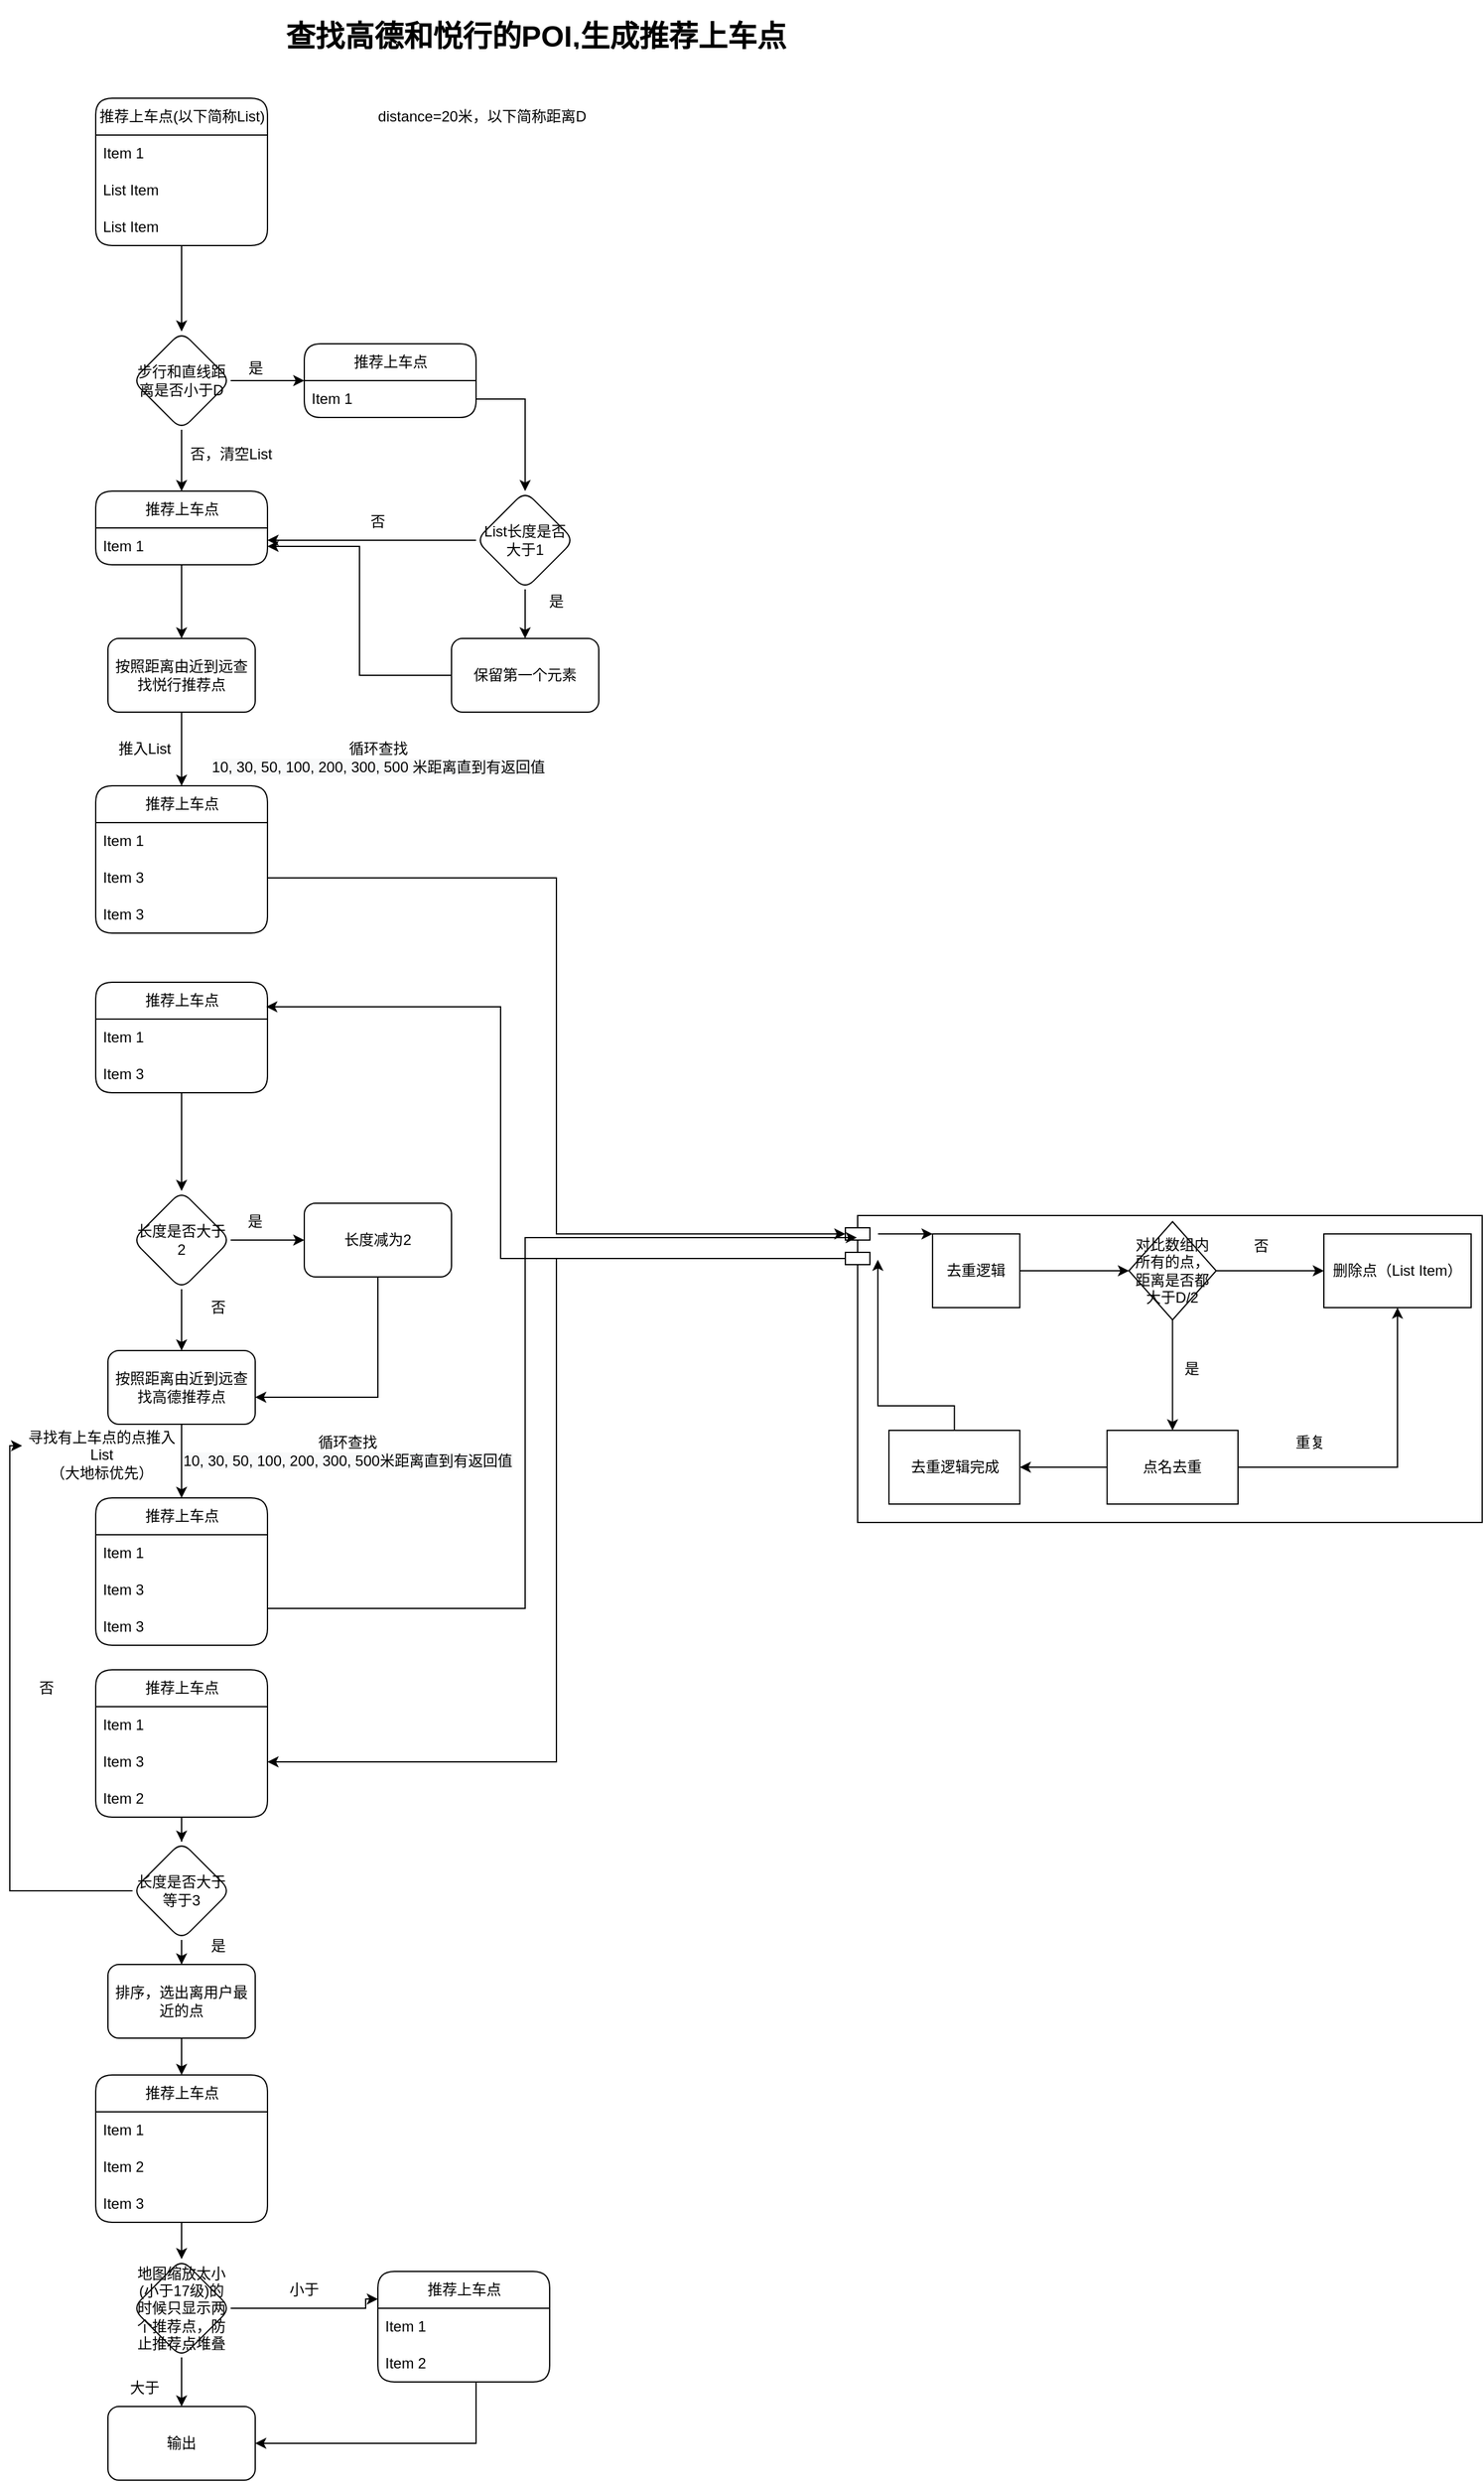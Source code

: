 <mxfile version="17.4.0" type="github">
  <diagram id="mwaR5GpsswHJiH0Ugivy" name="Page-1">
    <mxGraphModel dx="1775" dy="1696" grid="1" gridSize="10" guides="1" tooltips="1" connect="1" arrows="1" fold="1" page="1" pageScale="1" pageWidth="827" pageHeight="1169" background="#FFFFFF" math="0" shadow="0">
      <root>
        <mxCell id="0" />
        <mxCell id="1" parent="0" />
        <mxCell id="mT-AoLK3dv-QOc7g7Hux-5" value="" style="edgeStyle=orthogonalEdgeStyle;rounded=0;orthogonalLoop=1;jettySize=auto;html=1;fontFamily=Helvetica;fontSize=12;fontColor=default;" edge="1" parent="1">
          <mxGeometry relative="1" as="geometry">
            <mxPoint x="140" y="160" as="sourcePoint" />
            <mxPoint x="140" y="230" as="targetPoint" />
          </mxGeometry>
        </mxCell>
        <mxCell id="mT-AoLK3dv-QOc7g7Hux-10" value="" style="edgeStyle=orthogonalEdgeStyle;rounded=0;orthogonalLoop=1;jettySize=auto;html=1;fontFamily=Helvetica;fontSize=12;fontColor=default;" edge="1" parent="1" source="mT-AoLK3dv-QOc7g7Hux-4">
          <mxGeometry relative="1" as="geometry">
            <mxPoint x="240" y="270" as="targetPoint" />
          </mxGeometry>
        </mxCell>
        <mxCell id="mT-AoLK3dv-QOc7g7Hux-26" style="edgeStyle=orthogonalEdgeStyle;rounded=0;orthogonalLoop=1;jettySize=auto;html=1;exitX=0.5;exitY=1;exitDx=0;exitDy=0;entryX=0.5;entryY=0;entryDx=0;entryDy=0;fontFamily=Helvetica;fontSize=12;fontColor=default;startSize=30;" edge="1" parent="1" source="mT-AoLK3dv-QOc7g7Hux-4" target="mT-AoLK3dv-QOc7g7Hux-25">
          <mxGeometry relative="1" as="geometry" />
        </mxCell>
        <mxCell id="mT-AoLK3dv-QOc7g7Hux-4" value="步行和直线距离是否小于D" style="rhombus;whiteSpace=wrap;html=1;rounded=1;" vertex="1" parent="1">
          <mxGeometry x="100" y="230" width="80" height="80" as="geometry" />
        </mxCell>
        <mxCell id="mT-AoLK3dv-QOc7g7Hux-6" value="&lt;h1&gt;查找高德和悦行的POI,生成推荐上车点&lt;/h1&gt;&lt;p&gt;&lt;br&gt;&lt;/p&gt;" style="text;html=1;strokeColor=none;fillColor=none;spacing=5;spacingTop=-20;whiteSpace=wrap;overflow=hidden;rounded=0;fontFamily=Helvetica;fontSize=12;fontColor=default;" vertex="1" parent="1">
          <mxGeometry x="220" y="-30" width="461" height="30" as="geometry" />
        </mxCell>
        <mxCell id="mT-AoLK3dv-QOc7g7Hux-8" value="distance=20米，以下简称距离D" style="text;html=1;strokeColor=none;fillColor=none;align=center;verticalAlign=middle;whiteSpace=wrap;rounded=0;fontFamily=Helvetica;fontSize=12;fontColor=default;" vertex="1" parent="1">
          <mxGeometry x="280" y="40" width="210" height="30" as="geometry" />
        </mxCell>
        <mxCell id="mT-AoLK3dv-QOc7g7Hux-11" value="是" style="text;html=1;align=center;verticalAlign=middle;resizable=0;points=[];autosize=1;strokeColor=none;fillColor=none;fontSize=12;fontFamily=Helvetica;fontColor=default;" vertex="1" parent="1">
          <mxGeometry x="185" y="250" width="30" height="20" as="geometry" />
        </mxCell>
        <mxCell id="mT-AoLK3dv-QOc7g7Hux-12" value="&lt;span&gt;推荐上车点(以下简称List)&lt;/span&gt;" style="swimlane;fontStyle=0;childLayout=stackLayout;horizontal=1;startSize=30;horizontalStack=0;resizeParent=1;resizeParentMax=0;resizeLast=0;collapsible=1;marginBottom=0;rounded=1;fontFamily=Helvetica;fontSize=12;fontColor=default;strokeColor=default;fillColor=default;html=1;" vertex="1" parent="1">
          <mxGeometry x="70" y="40" width="140" height="120" as="geometry" />
        </mxCell>
        <mxCell id="mT-AoLK3dv-QOc7g7Hux-140" value="Item 1" style="text;strokeColor=none;fillColor=none;align=left;verticalAlign=middle;spacingLeft=4;spacingRight=4;overflow=hidden;points=[[0,0.5],[1,0.5]];portConstraint=eastwest;rotatable=0;rounded=1;fontFamily=Helvetica;fontSize=12;fontColor=default;startSize=30;html=1;" vertex="1" parent="mT-AoLK3dv-QOc7g7Hux-12">
          <mxGeometry y="30" width="140" height="30" as="geometry" />
        </mxCell>
        <mxCell id="mT-AoLK3dv-QOc7g7Hux-141" value="List Item" style="text;strokeColor=none;fillColor=none;align=left;verticalAlign=middle;spacingLeft=4;spacingRight=4;overflow=hidden;points=[[0,0.5],[1,0.5]];portConstraint=eastwest;rotatable=0;rounded=1;fontFamily=Helvetica;fontSize=12;fontColor=default;startSize=30;html=1;" vertex="1" parent="mT-AoLK3dv-QOc7g7Hux-12">
          <mxGeometry y="60" width="140" height="30" as="geometry" />
        </mxCell>
        <mxCell id="mT-AoLK3dv-QOc7g7Hux-139" value="List Item" style="text;strokeColor=none;fillColor=none;align=left;verticalAlign=middle;spacingLeft=4;spacingRight=4;overflow=hidden;points=[[0,0.5],[1,0.5]];portConstraint=eastwest;rotatable=0;rounded=1;fontFamily=Helvetica;fontSize=12;fontColor=default;startSize=30;html=1;" vertex="1" parent="mT-AoLK3dv-QOc7g7Hux-12">
          <mxGeometry y="90" width="140" height="30" as="geometry" />
        </mxCell>
        <mxCell id="mT-AoLK3dv-QOc7g7Hux-21" value="推荐上车点" style="swimlane;fontStyle=0;childLayout=stackLayout;horizontal=1;startSize=30;horizontalStack=0;resizeParent=1;resizeParentMax=0;resizeLast=0;collapsible=1;marginBottom=0;rounded=1;fontFamily=Helvetica;fontSize=12;fontColor=default;strokeColor=default;fillColor=default;html=1;" vertex="1" parent="1">
          <mxGeometry x="240" y="240" width="140" height="60" as="geometry" />
        </mxCell>
        <mxCell id="mT-AoLK3dv-QOc7g7Hux-22" value="Item 1" style="text;strokeColor=none;fillColor=none;align=left;verticalAlign=middle;spacingLeft=4;spacingRight=4;overflow=hidden;points=[[0,0.5],[1,0.5]];portConstraint=eastwest;rotatable=0;rounded=1;fontFamily=Helvetica;fontSize=12;fontColor=default;startSize=30;html=1;" vertex="1" parent="mT-AoLK3dv-QOc7g7Hux-21">
          <mxGeometry y="30" width="140" height="30" as="geometry" />
        </mxCell>
        <mxCell id="mT-AoLK3dv-QOc7g7Hux-30" value="" style="edgeStyle=orthogonalEdgeStyle;rounded=0;orthogonalLoop=1;jettySize=auto;html=1;fontFamily=Helvetica;fontSize=12;fontColor=default;startSize=30;" edge="1" parent="1" source="mT-AoLK3dv-QOc7g7Hux-25" target="mT-AoLK3dv-QOc7g7Hux-29">
          <mxGeometry relative="1" as="geometry" />
        </mxCell>
        <mxCell id="mT-AoLK3dv-QOc7g7Hux-25" value="&lt;span&gt;推荐上车点&lt;/span&gt;" style="swimlane;fontStyle=0;childLayout=stackLayout;horizontal=1;startSize=30;horizontalStack=0;resizeParent=1;resizeParentMax=0;resizeLast=0;collapsible=1;marginBottom=0;rounded=1;fontFamily=Helvetica;fontSize=12;fontColor=default;strokeColor=default;fillColor=default;html=1;" vertex="1" parent="1">
          <mxGeometry x="70" y="360" width="140" height="60" as="geometry" />
        </mxCell>
        <mxCell id="mT-AoLK3dv-QOc7g7Hux-131" value="Item 1" style="text;strokeColor=none;fillColor=none;align=left;verticalAlign=middle;spacingLeft=4;spacingRight=4;overflow=hidden;points=[[0,0.5],[1,0.5]];portConstraint=eastwest;rotatable=0;rounded=1;fontFamily=Helvetica;fontSize=12;fontColor=default;startSize=30;html=1;" vertex="1" parent="mT-AoLK3dv-QOc7g7Hux-25">
          <mxGeometry y="30" width="140" height="30" as="geometry" />
        </mxCell>
        <mxCell id="mT-AoLK3dv-QOc7g7Hux-27" value="否，清空List" style="text;html=1;align=center;verticalAlign=middle;resizable=0;points=[];autosize=1;strokeColor=none;fillColor=none;fontSize=12;fontFamily=Helvetica;fontColor=default;" vertex="1" parent="1">
          <mxGeometry x="140" y="320" width="80" height="20" as="geometry" />
        </mxCell>
        <mxCell id="mT-AoLK3dv-QOc7g7Hux-37" value="" style="edgeStyle=orthogonalEdgeStyle;rounded=0;orthogonalLoop=1;jettySize=auto;html=1;fontFamily=Helvetica;fontSize=12;fontColor=default;startSize=30;entryX=0.5;entryY=0;entryDx=0;entryDy=0;" edge="1" parent="1" source="mT-AoLK3dv-QOc7g7Hux-29">
          <mxGeometry relative="1" as="geometry">
            <mxPoint x="140" y="600" as="targetPoint" />
          </mxGeometry>
        </mxCell>
        <mxCell id="mT-AoLK3dv-QOc7g7Hux-29" value="按照距离由近到远查找悦行推荐点" style="whiteSpace=wrap;html=1;fontStyle=0;startSize=30;rounded=1;" vertex="1" parent="1">
          <mxGeometry x="80" y="480" width="120" height="60" as="geometry" />
        </mxCell>
        <mxCell id="mT-AoLK3dv-QOc7g7Hux-31" value="&lt;br&gt;循环查找&lt;br&gt;&lt;span style=&quot;color: rgb(0 , 0 , 0) ; font-family: &amp;#34;helvetica&amp;#34; ; font-size: 12px ; font-style: normal ; font-weight: 400 ; letter-spacing: normal ; text-align: center ; text-indent: 0px ; text-transform: none ; word-spacing: 0px ; background-color: rgb(248 , 249 , 250) ; display: inline ; float: none&quot;&gt;10, 30, 50, 100, 200, 300, 500 米距离直到有返回值&lt;/span&gt;&lt;br&gt;" style="text;html=1;align=center;verticalAlign=middle;resizable=0;points=[];autosize=1;strokeColor=none;fillColor=none;fontSize=12;fontFamily=Helvetica;fontColor=default;" vertex="1" parent="1">
          <mxGeometry x="155" y="545" width="290" height="50" as="geometry" />
        </mxCell>
        <mxCell id="mT-AoLK3dv-QOc7g7Hux-32" style="edgeStyle=orthogonalEdgeStyle;rounded=0;orthogonalLoop=1;jettySize=auto;html=1;fontFamily=Helvetica;fontSize=12;fontColor=default;startSize=30;" edge="1" parent="1" source="mT-AoLK3dv-QOc7g7Hux-22" target="mT-AoLK3dv-QOc7g7Hux-124">
          <mxGeometry relative="1" as="geometry">
            <mxPoint x="420" y="340" as="targetPoint" />
          </mxGeometry>
        </mxCell>
        <mxCell id="mT-AoLK3dv-QOc7g7Hux-38" value="推荐上车点" style="swimlane;fontStyle=0;childLayout=stackLayout;horizontal=1;startSize=30;horizontalStack=0;resizeParent=1;resizeParentMax=0;resizeLast=0;collapsible=1;marginBottom=0;rounded=1;fontFamily=Helvetica;fontSize=12;fontColor=default;strokeColor=default;fillColor=default;html=1;" vertex="1" parent="1">
          <mxGeometry x="70" y="600" width="140" height="120" as="geometry" />
        </mxCell>
        <mxCell id="mT-AoLK3dv-QOc7g7Hux-39" value="Item 1" style="text;strokeColor=none;fillColor=none;align=left;verticalAlign=middle;spacingLeft=4;spacingRight=4;overflow=hidden;points=[[0,0.5],[1,0.5]];portConstraint=eastwest;rotatable=0;rounded=1;fontFamily=Helvetica;fontSize=12;fontColor=default;startSize=30;html=1;" vertex="1" parent="mT-AoLK3dv-QOc7g7Hux-38">
          <mxGeometry y="30" width="140" height="30" as="geometry" />
        </mxCell>
        <mxCell id="mT-AoLK3dv-QOc7g7Hux-40" value="Item 3" style="text;strokeColor=none;fillColor=none;align=left;verticalAlign=middle;spacingLeft=4;spacingRight=4;overflow=hidden;points=[[0,0.5],[1,0.5]];portConstraint=eastwest;rotatable=0;rounded=1;fontFamily=Helvetica;fontSize=12;fontColor=default;startSize=30;html=1;" vertex="1" parent="mT-AoLK3dv-QOc7g7Hux-38">
          <mxGeometry y="60" width="140" height="30" as="geometry" />
        </mxCell>
        <mxCell id="mT-AoLK3dv-QOc7g7Hux-41" value="Item 3" style="text;strokeColor=none;fillColor=none;align=left;verticalAlign=middle;spacingLeft=4;spacingRight=4;overflow=hidden;points=[[0,0.5],[1,0.5]];portConstraint=eastwest;rotatable=0;rounded=1;fontFamily=Helvetica;fontSize=12;fontColor=default;startSize=30;html=1;" vertex="1" parent="mT-AoLK3dv-QOc7g7Hux-38">
          <mxGeometry y="90" width="140" height="30" as="geometry" />
        </mxCell>
        <mxCell id="mT-AoLK3dv-QOc7g7Hux-62" value="" style="group" vertex="1" connectable="0" parent="1">
          <mxGeometry x="681" y="950" width="519" height="250" as="geometry" />
        </mxCell>
        <mxCell id="mT-AoLK3dv-QOc7g7Hux-50" value="&lt;span style=&quot;color: rgba(0 , 0 , 0 , 0) ; font-family: monospace ; font-size: 0px&quot;&gt;%3CmxGraphModel%3E%3Croot%3E%3CmxCell%20id%3D%220%22%2F%3E%3CmxCell%20id%3D%221%22%20parent%3D%220%22%2F%3E%3CmxCell%20id%3D%222%22%20value%3D%22%22%20style%3D%22edgeStyle%3DorthogonalEdgeStyle%3Brounded%3D0%3BorthogonalLoop%3D1%3BjettySize%3Dauto%3Bhtml%3D1%3BfontFamily%3DHelvetica%3BfontSize%3D12%3BfontColor%3Ddefault%3BstartSize%3D30%3B%22%20edge%3D%221%22%20source%3D%223%22%20target%3D%225%22%20parent%3D%221%22%3E%3CmxGeometry%20relative%3D%221%22%20as%3D%22geometry%22%2F%3E%3C%2FmxCell%3E%3CmxCell%20id%3D%223%22%20value%3D%22%E5%8E%BB%E9%87%8D%E9%80%BB%E8%BE%91%22%20style%3D%22rounded%3D0%3BwhiteSpace%3Dwrap%3Bhtml%3D1%3BfontFamily%3DHelvetica%3BfontSize%3D12%3BfontColor%3Ddefault%3BstartSize%3D30%3BstrokeColor%3Ddefault%3BfillColor%3Ddefault%3B%22%20vertex%3D%221%22%20parent%3D%221%22%3E%3CmxGeometry%20x%3D%22360%22%20y%3D%22400%22%20width%3D%22120%22%20height%3D%2260%22%20as%3D%22geometry%22%2F%3E%3C%2FmxCell%3E%3CmxCell%20id%3D%224%22%20value%3D%22%22%20style%3D%22edgeStyle%3DorthogonalEdgeStyle%3Brounded%3D0%3BorthogonalLoop%3D1%3BjettySize%3Dauto%3Bhtml%3D1%3BfontFamily%3DHelvetica%3BfontSize%3D12%3BfontColor%3Ddefault%3BstartSize%3D30%3B%22%20edge%3D%221%22%20source%3D%225%22%20target%3D%227%22%20parent%3D%221%22%3E%3CmxGeometry%20relative%3D%221%22%20as%3D%22geometry%22%2F%3E%3C%2FmxCell%3E%3CmxCell%20id%3D%225%22%20value%3D%22%E5%AF%B9%E6%AF%94%E6%95%B0%E7%BB%84%E5%86%85%E6%89%80%E6%9C%89%E7%9A%84%E7%82%B9%EF%BC%8C%E8%B7%9D%E7%A6%BB%E6%98%AF%E5%90%A6%E9%83%BD%E5%A4%A7%E4%BA%8ED%2F2%22%20style%3D%22rhombus%3BwhiteSpace%3Dwrap%3Bhtml%3D1%3Brounded%3D0%3BstartSize%3D30%3B%22%20vertex%3D%221%22%20parent%3D%221%22%3E%3CmxGeometry%20x%3D%22580%22%20y%3D%22390%22%20width%3D%2280%22%20height%3D%2280%22%20as%3D%22geometry%22%2F%3E%3C%2FmxCell%3E%3CmxCell%20id%3D%226%22%20value%3D%22%22%20style%3D%22edgeStyle%3DorthogonalEdgeStyle%3Brounded%3D0%3BorthogonalLoop%3D1%3BjettySize%3Dauto%3Bhtml%3D1%3BfontFamily%3DHelvetica%3BfontSize%3D12%3BfontColor%3Ddefault%3BstartSize%3D30%3B%22%20edge%3D%221%22%20source%3D%227%22%20target%3D%229%22%20parent%3D%221%22%3E%3CmxGeometry%20relative%3D%221%22%20as%3D%22geometry%22%2F%3E%3C%2FmxCell%3E%3CmxCell%20id%3D%227%22%20value%3D%22%E7%82%B9%E5%90%8D%E5%8E%BB%E9%87%8D%22%20style%3D%22whiteSpace%3Dwrap%3Bhtml%3D1%3Brounded%3D0%3BstartSize%3D30%3B%22%20vertex%3D%221%22%20parent%3D%221%22%3E%3CmxGeometry%20x%3D%22560%22%20y%3D%22560%22%20width%3D%22120%22%20height%3D%2260%22%20as%3D%22geometry%22%2F%3E%3C%2FmxCell%3E%3CmxCell%20id%3D%228%22%20value%3D%22%E6%98%AF%22%20style%3D%22text%3Bhtml%3D1%3Balign%3Dcenter%3BverticalAlign%3Dmiddle%3Bresizable%3D0%3Bpoints%3D%5B%5D%3Bautosize%3D1%3BstrokeColor%3Dnone%3BfillColor%3Dnone%3BfontSize%3D12%3BfontFamily%3DHelvetica%3BfontColor%3Ddefault%3B%22%20vertex%3D%221%22%20parent%3D%221%22%3E%3CmxGeometry%20x%3D%22620%22%20y%3D%22500%22%20width%3D%2230%22%20height%3D%2220%22%20as%3D%22geometry%22%2F%3E%3C%2FmxCell%3E%3CmxCell%20id%3D%229%22%20value%3D%22%E5%8E%BB%E9%87%8D%E9%80%BB%E8%BE%91%E5%AE%8C%E6%88%90%22%20style%3D%22whiteSpace%3Dwrap%3Bhtml%3D1%3Brounded%3D0%3BstartSize%3D30%3B%22%20vertex%3D%221%22%20parent%3D%221%22%3E%3CmxGeometry%20x%3D%22360%22%20y%3D%22560%22%20width%3D%22120%22%20height%3D%2260%22%20as%3D%22geometry%22%2F%3E%3C%2FmxCell%3E%3C%2Froot%3E%3C%2FmxGraphModel%3E&lt;/span&gt;" style="shape=module;align=left;spacingLeft=20;align=center;verticalAlign=top;rounded=1;fontFamily=Helvetica;fontSize=12;fontColor=default;startSize=30;strokeColor=default;fillColor=default;html=1;" vertex="1" parent="mT-AoLK3dv-QOc7g7Hux-62">
          <mxGeometry width="519" height="250" as="geometry" />
        </mxCell>
        <mxCell id="mT-AoLK3dv-QOc7g7Hux-65" value="" style="group" vertex="1" connectable="0" parent="mT-AoLK3dv-QOc7g7Hux-62">
          <mxGeometry x="26.62" y="5" width="293.38" height="230" as="geometry" />
        </mxCell>
        <mxCell id="mT-AoLK3dv-QOc7g7Hux-52" value="去重逻辑" style="rounded=0;whiteSpace=wrap;html=1;fontFamily=Helvetica;fontSize=12;fontColor=default;startSize=30;strokeColor=default;fillColor=default;" vertex="1" parent="mT-AoLK3dv-QOc7g7Hux-65">
          <mxGeometry x="44.452" y="10" width="71.122" height="60" as="geometry" />
        </mxCell>
        <mxCell id="mT-AoLK3dv-QOc7g7Hux-54" value="对比数组内所有的点，距离是否都大于D/2" style="rhombus;whiteSpace=wrap;html=1;rounded=0;startSize=30;" vertex="1" parent="mT-AoLK3dv-QOc7g7Hux-65">
          <mxGeometry x="204.477" width="71.122" height="80" as="geometry" />
        </mxCell>
        <mxCell id="mT-AoLK3dv-QOc7g7Hux-51" value="" style="edgeStyle=orthogonalEdgeStyle;rounded=0;orthogonalLoop=1;jettySize=auto;html=1;fontFamily=Helvetica;fontSize=12;fontColor=default;startSize=30;" edge="1" parent="mT-AoLK3dv-QOc7g7Hux-65" source="mT-AoLK3dv-QOc7g7Hux-52" target="mT-AoLK3dv-QOc7g7Hux-54">
          <mxGeometry relative="1" as="geometry" />
        </mxCell>
        <mxCell id="mT-AoLK3dv-QOc7g7Hux-56" value="点名去重" style="whiteSpace=wrap;html=1;rounded=0;startSize=30;" vertex="1" parent="mT-AoLK3dv-QOc7g7Hux-65">
          <mxGeometry x="186.696" y="170" width="106.684" height="60" as="geometry" />
        </mxCell>
        <mxCell id="mT-AoLK3dv-QOc7g7Hux-53" value="" style="edgeStyle=orthogonalEdgeStyle;rounded=0;orthogonalLoop=1;jettySize=auto;html=1;fontFamily=Helvetica;fontSize=12;fontColor=default;startSize=30;" edge="1" parent="mT-AoLK3dv-QOc7g7Hux-65" source="mT-AoLK3dv-QOc7g7Hux-54" target="mT-AoLK3dv-QOc7g7Hux-56">
          <mxGeometry relative="1" as="geometry" />
        </mxCell>
        <mxCell id="mT-AoLK3dv-QOc7g7Hux-57" value="是" style="text;html=1;align=center;verticalAlign=middle;resizable=0;points=[];autosize=1;strokeColor=none;fillColor=none;fontSize=12;fontFamily=Helvetica;fontColor=default;" vertex="1" parent="mT-AoLK3dv-QOc7g7Hux-65">
          <mxGeometry x="240.038" y="110" width="30" height="20" as="geometry" />
        </mxCell>
        <mxCell id="mT-AoLK3dv-QOc7g7Hux-58" value="去重逻辑完成" style="whiteSpace=wrap;html=1;rounded=0;startSize=30;" vertex="1" parent="mT-AoLK3dv-QOc7g7Hux-65">
          <mxGeometry x="8.89" y="170" width="106.684" height="60" as="geometry" />
        </mxCell>
        <mxCell id="mT-AoLK3dv-QOc7g7Hux-55" value="" style="edgeStyle=orthogonalEdgeStyle;rounded=0;orthogonalLoop=1;jettySize=auto;html=1;fontFamily=Helvetica;fontSize=12;fontColor=default;startSize=30;" edge="1" parent="mT-AoLK3dv-QOc7g7Hux-65" source="mT-AoLK3dv-QOc7g7Hux-56" target="mT-AoLK3dv-QOc7g7Hux-58">
          <mxGeometry relative="1" as="geometry" />
        </mxCell>
        <mxCell id="mT-AoLK3dv-QOc7g7Hux-64" value="" style="endArrow=classic;html=1;rounded=0;fontFamily=Helvetica;fontSize=12;fontColor=default;startSize=30;entryX=0;entryY=0;entryDx=0;entryDy=0;" edge="1" parent="mT-AoLK3dv-QOc7g7Hux-65" target="mT-AoLK3dv-QOc7g7Hux-52">
          <mxGeometry width="50" height="50" relative="1" as="geometry">
            <mxPoint y="10" as="sourcePoint" />
            <mxPoint x="44.452" y="25" as="targetPoint" />
          </mxGeometry>
        </mxCell>
        <mxCell id="mT-AoLK3dv-QOc7g7Hux-61" style="edgeStyle=orthogonalEdgeStyle;rounded=0;orthogonalLoop=1;jettySize=auto;html=1;fontFamily=Helvetica;fontSize=12;fontColor=default;startSize=30;entryX=0.051;entryY=0.144;entryDx=0;entryDy=0;entryPerimeter=0;" edge="1" parent="mT-AoLK3dv-QOc7g7Hux-62" source="mT-AoLK3dv-QOc7g7Hux-58" target="mT-AoLK3dv-QOc7g7Hux-50">
          <mxGeometry relative="1" as="geometry" />
        </mxCell>
        <mxCell id="mT-AoLK3dv-QOc7g7Hux-168" value="否" style="text;html=1;strokeColor=none;fillColor=none;align=center;verticalAlign=middle;whiteSpace=wrap;rounded=0;fontFamily=Helvetica;fontSize=12;fontColor=default;startSize=30;" vertex="1" parent="mT-AoLK3dv-QOc7g7Hux-62">
          <mxGeometry x="309" y="10" width="60" height="30" as="geometry" />
        </mxCell>
        <mxCell id="mT-AoLK3dv-QOc7g7Hux-171" value="重复" style="text;html=1;strokeColor=none;fillColor=none;align=center;verticalAlign=middle;whiteSpace=wrap;rounded=0;fontFamily=Helvetica;fontSize=12;fontColor=default;startSize=30;" vertex="1" parent="mT-AoLK3dv-QOc7g7Hux-62">
          <mxGeometry x="349" y="170" width="60" height="30" as="geometry" />
        </mxCell>
        <mxCell id="mT-AoLK3dv-QOc7g7Hux-63" style="edgeStyle=orthogonalEdgeStyle;rounded=0;orthogonalLoop=1;jettySize=auto;html=1;fontFamily=Helvetica;fontSize=12;fontColor=default;startSize=30;entryX=0;entryY=0;entryDx=0;entryDy=15;entryPerimeter=0;" edge="1" parent="1" source="mT-AoLK3dv-QOc7g7Hux-40" target="mT-AoLK3dv-QOc7g7Hux-50">
          <mxGeometry relative="1" as="geometry">
            <mxPoint x="580" y="960" as="targetPoint" />
          </mxGeometry>
        </mxCell>
        <mxCell id="mT-AoLK3dv-QOc7g7Hux-72" value="" style="edgeStyle=orthogonalEdgeStyle;rounded=0;orthogonalLoop=1;jettySize=auto;html=1;fontFamily=Helvetica;fontSize=12;fontColor=default;startSize=30;" edge="1" parent="1" source="mT-AoLK3dv-QOc7g7Hux-66" target="mT-AoLK3dv-QOc7g7Hux-71">
          <mxGeometry relative="1" as="geometry" />
        </mxCell>
        <mxCell id="mT-AoLK3dv-QOc7g7Hux-66" value="推荐上车点" style="swimlane;fontStyle=0;childLayout=stackLayout;horizontal=1;startSize=30;horizontalStack=0;resizeParent=1;resizeParentMax=0;resizeLast=0;collapsible=1;marginBottom=0;rounded=1;fontFamily=Helvetica;fontSize=12;fontColor=default;strokeColor=default;fillColor=default;html=1;" vertex="1" parent="1">
          <mxGeometry x="70" y="760" width="140" height="90" as="geometry" />
        </mxCell>
        <mxCell id="mT-AoLK3dv-QOc7g7Hux-67" value="Item 1" style="text;strokeColor=none;fillColor=none;align=left;verticalAlign=middle;spacingLeft=4;spacingRight=4;overflow=hidden;points=[[0,0.5],[1,0.5]];portConstraint=eastwest;rotatable=0;rounded=1;fontFamily=Helvetica;fontSize=12;fontColor=default;startSize=30;html=1;" vertex="1" parent="mT-AoLK3dv-QOc7g7Hux-66">
          <mxGeometry y="30" width="140" height="30" as="geometry" />
        </mxCell>
        <mxCell id="mT-AoLK3dv-QOc7g7Hux-69" value="Item 3" style="text;strokeColor=none;fillColor=none;align=left;verticalAlign=middle;spacingLeft=4;spacingRight=4;overflow=hidden;points=[[0,0.5],[1,0.5]];portConstraint=eastwest;rotatable=0;rounded=1;fontFamily=Helvetica;fontSize=12;fontColor=default;startSize=30;html=1;" vertex="1" parent="mT-AoLK3dv-QOc7g7Hux-66">
          <mxGeometry y="60" width="140" height="30" as="geometry" />
        </mxCell>
        <mxCell id="mT-AoLK3dv-QOc7g7Hux-70" style="edgeStyle=orthogonalEdgeStyle;rounded=0;orthogonalLoop=1;jettySize=auto;html=1;exitX=0;exitY=0;exitDx=0;exitDy=35;exitPerimeter=0;fontFamily=Helvetica;fontSize=12;fontColor=default;startSize=30;" edge="1" parent="1" source="mT-AoLK3dv-QOc7g7Hux-50">
          <mxGeometry relative="1" as="geometry">
            <mxPoint x="209" y="780" as="targetPoint" />
            <Array as="points">
              <mxPoint x="400" y="985" />
              <mxPoint x="400" y="780" />
            </Array>
          </mxGeometry>
        </mxCell>
        <mxCell id="mT-AoLK3dv-QOc7g7Hux-84" value="" style="edgeStyle=orthogonalEdgeStyle;rounded=0;orthogonalLoop=1;jettySize=auto;html=1;fontFamily=Helvetica;fontSize=12;fontColor=default;startSize=30;" edge="1" parent="1" source="mT-AoLK3dv-QOc7g7Hux-71" target="mT-AoLK3dv-QOc7g7Hux-75">
          <mxGeometry relative="1" as="geometry" />
        </mxCell>
        <mxCell id="mT-AoLK3dv-QOc7g7Hux-86" value="" style="edgeStyle=orthogonalEdgeStyle;rounded=0;orthogonalLoop=1;jettySize=auto;html=1;fontFamily=Helvetica;fontSize=12;fontColor=default;startSize=30;" edge="1" parent="1" source="mT-AoLK3dv-QOc7g7Hux-71" target="mT-AoLK3dv-QOc7g7Hux-85">
          <mxGeometry relative="1" as="geometry" />
        </mxCell>
        <mxCell id="mT-AoLK3dv-QOc7g7Hux-71" value="长度是否大于2" style="rhombus;whiteSpace=wrap;html=1;rounded=1;fontFamily=Helvetica;fontSize=12;fontColor=default;startSize=30;strokeColor=default;fillColor=default;" vertex="1" parent="1">
          <mxGeometry x="100" y="930" width="80" height="80" as="geometry" />
        </mxCell>
        <mxCell id="mT-AoLK3dv-QOc7g7Hux-73" value="否" style="text;html=1;strokeColor=none;fillColor=none;align=center;verticalAlign=middle;whiteSpace=wrap;rounded=0;fontFamily=Helvetica;fontSize=12;fontColor=default;startSize=30;" vertex="1" parent="1">
          <mxGeometry x="140" y="1010" width="60" height="30" as="geometry" />
        </mxCell>
        <mxCell id="mT-AoLK3dv-QOc7g7Hux-74" value="" style="edgeStyle=orthogonalEdgeStyle;rounded=0;orthogonalLoop=1;jettySize=auto;html=1;fontFamily=Helvetica;fontSize=12;fontColor=default;startSize=30;entryX=0.5;entryY=0;entryDx=0;entryDy=0;" edge="1" parent="1" source="mT-AoLK3dv-QOc7g7Hux-75">
          <mxGeometry relative="1" as="geometry">
            <mxPoint x="140" y="1180" as="targetPoint" />
          </mxGeometry>
        </mxCell>
        <mxCell id="mT-AoLK3dv-QOc7g7Hux-75" value="按照距离由近到远查找高德推荐点" style="whiteSpace=wrap;html=1;fontStyle=0;startSize=30;rounded=1;" vertex="1" parent="1">
          <mxGeometry x="80" y="1060" width="120" height="60" as="geometry" />
        </mxCell>
        <mxCell id="mT-AoLK3dv-QOc7g7Hux-116" style="edgeStyle=orthogonalEdgeStyle;rounded=0;orthogonalLoop=1;jettySize=auto;html=1;fontFamily=Helvetica;fontSize=12;fontColor=default;startSize=30;entryX=0.018;entryY=0.072;entryDx=0;entryDy=0;entryPerimeter=0;" edge="1" parent="1" source="mT-AoLK3dv-QOc7g7Hux-76" target="mT-AoLK3dv-QOc7g7Hux-50">
          <mxGeometry relative="1" as="geometry">
            <mxPoint x="760" y="960" as="targetPoint" />
            <Array as="points">
              <mxPoint x="420" y="1270" />
              <mxPoint x="420" y="968" />
            </Array>
          </mxGeometry>
        </mxCell>
        <mxCell id="mT-AoLK3dv-QOc7g7Hux-76" value="推荐上车点" style="swimlane;fontStyle=0;childLayout=stackLayout;horizontal=1;startSize=30;horizontalStack=0;resizeParent=1;resizeParentMax=0;resizeLast=0;collapsible=1;marginBottom=0;rounded=1;fontFamily=Helvetica;fontSize=12;fontColor=default;strokeColor=default;fillColor=default;html=1;" vertex="1" parent="1">
          <mxGeometry x="70" y="1180" width="140" height="120" as="geometry" />
        </mxCell>
        <mxCell id="mT-AoLK3dv-QOc7g7Hux-77" value="Item 1" style="text;strokeColor=none;fillColor=none;align=left;verticalAlign=middle;spacingLeft=4;spacingRight=4;overflow=hidden;points=[[0,0.5],[1,0.5]];portConstraint=eastwest;rotatable=0;rounded=1;fontFamily=Helvetica;fontSize=12;fontColor=default;startSize=30;html=1;" vertex="1" parent="mT-AoLK3dv-QOc7g7Hux-76">
          <mxGeometry y="30" width="140" height="30" as="geometry" />
        </mxCell>
        <mxCell id="mT-AoLK3dv-QOc7g7Hux-114" value="Item 3" style="text;strokeColor=none;fillColor=none;align=left;verticalAlign=middle;spacingLeft=4;spacingRight=4;overflow=hidden;points=[[0,0.5],[1,0.5]];portConstraint=eastwest;rotatable=0;rounded=1;fontFamily=Helvetica;fontSize=12;fontColor=default;startSize=30;html=1;" vertex="1" parent="mT-AoLK3dv-QOc7g7Hux-76">
          <mxGeometry y="60" width="140" height="30" as="geometry" />
        </mxCell>
        <mxCell id="mT-AoLK3dv-QOc7g7Hux-78" value="Item 3" style="text;strokeColor=none;fillColor=none;align=left;verticalAlign=middle;spacingLeft=4;spacingRight=4;overflow=hidden;points=[[0,0.5],[1,0.5]];portConstraint=eastwest;rotatable=0;rounded=1;fontFamily=Helvetica;fontSize=12;fontColor=default;startSize=30;html=1;" vertex="1" parent="mT-AoLK3dv-QOc7g7Hux-76">
          <mxGeometry y="90" width="140" height="30" as="geometry" />
        </mxCell>
        <mxCell id="mT-AoLK3dv-QOc7g7Hux-121" value="" style="edgeStyle=orthogonalEdgeStyle;rounded=0;orthogonalLoop=1;jettySize=auto;html=1;fontFamily=Helvetica;fontSize=12;fontColor=default;startSize=30;entryX=0.5;entryY=0;entryDx=0;entryDy=0;" edge="1" parent="1" source="mT-AoLK3dv-QOc7g7Hux-80" target="mT-AoLK3dv-QOc7g7Hux-156">
          <mxGeometry relative="1" as="geometry" />
        </mxCell>
        <mxCell id="mT-AoLK3dv-QOc7g7Hux-80" value="推荐上车点" style="swimlane;fontStyle=0;childLayout=stackLayout;horizontal=1;startSize=30;horizontalStack=0;resizeParent=1;resizeParentMax=0;resizeLast=0;collapsible=1;marginBottom=0;rounded=1;fontFamily=Helvetica;fontSize=12;fontColor=default;strokeColor=default;fillColor=default;html=1;" vertex="1" parent="1">
          <mxGeometry x="70" y="1320" width="140" height="120" as="geometry" />
        </mxCell>
        <mxCell id="mT-AoLK3dv-QOc7g7Hux-81" value="Item 1" style="text;strokeColor=none;fillColor=none;align=left;verticalAlign=middle;spacingLeft=4;spacingRight=4;overflow=hidden;points=[[0,0.5],[1,0.5]];portConstraint=eastwest;rotatable=0;rounded=1;fontFamily=Helvetica;fontSize=12;fontColor=default;startSize=30;html=1;" vertex="1" parent="mT-AoLK3dv-QOc7g7Hux-80">
          <mxGeometry y="30" width="140" height="30" as="geometry" />
        </mxCell>
        <mxCell id="mT-AoLK3dv-QOc7g7Hux-82" value="Item 3" style="text;strokeColor=none;fillColor=none;align=left;verticalAlign=middle;spacingLeft=4;spacingRight=4;overflow=hidden;points=[[0,0.5],[1,0.5]];portConstraint=eastwest;rotatable=0;rounded=1;fontFamily=Helvetica;fontSize=12;fontColor=default;startSize=30;html=1;" vertex="1" parent="mT-AoLK3dv-QOc7g7Hux-80">
          <mxGeometry y="60" width="140" height="30" as="geometry" />
        </mxCell>
        <mxCell id="mT-AoLK3dv-QOc7g7Hux-83" value="Item 2" style="text;strokeColor=none;fillColor=none;align=left;verticalAlign=middle;spacingLeft=4;spacingRight=4;overflow=hidden;points=[[0,0.5],[1,0.5]];portConstraint=eastwest;rotatable=0;rounded=1;fontFamily=Helvetica;fontSize=12;fontColor=default;startSize=30;html=1;" vertex="1" parent="mT-AoLK3dv-QOc7g7Hux-80">
          <mxGeometry y="90" width="140" height="30" as="geometry" />
        </mxCell>
        <mxCell id="mT-AoLK3dv-QOc7g7Hux-88" style="edgeStyle=orthogonalEdgeStyle;rounded=0;orthogonalLoop=1;jettySize=auto;html=1;entryX=1;entryY=0.633;entryDx=0;entryDy=0;entryPerimeter=0;fontFamily=Helvetica;fontSize=12;fontColor=default;startSize=30;" edge="1" parent="1" source="mT-AoLK3dv-QOc7g7Hux-85" target="mT-AoLK3dv-QOc7g7Hux-75">
          <mxGeometry relative="1" as="geometry">
            <Array as="points">
              <mxPoint x="300" y="1098" />
            </Array>
          </mxGeometry>
        </mxCell>
        <mxCell id="mT-AoLK3dv-QOc7g7Hux-85" value="长度减为2" style="whiteSpace=wrap;html=1;rounded=1;startSize=30;" vertex="1" parent="1">
          <mxGeometry x="240" y="940" width="120" height="60" as="geometry" />
        </mxCell>
        <mxCell id="mT-AoLK3dv-QOc7g7Hux-87" value="是" style="text;html=1;strokeColor=none;fillColor=none;align=center;verticalAlign=middle;whiteSpace=wrap;rounded=0;fontFamily=Helvetica;fontSize=12;fontColor=default;startSize=30;" vertex="1" parent="1">
          <mxGeometry x="170" y="940" width="60" height="30" as="geometry" />
        </mxCell>
        <mxCell id="mT-AoLK3dv-QOc7g7Hux-119" style="edgeStyle=orthogonalEdgeStyle;rounded=0;orthogonalLoop=1;jettySize=auto;html=1;exitX=0;exitY=0;exitDx=0;exitDy=35;exitPerimeter=0;entryX=1;entryY=0.5;entryDx=0;entryDy=0;fontFamily=Helvetica;fontSize=12;fontColor=default;startSize=30;" edge="1" parent="1" source="mT-AoLK3dv-QOc7g7Hux-50" target="mT-AoLK3dv-QOc7g7Hux-82">
          <mxGeometry relative="1" as="geometry" />
        </mxCell>
        <mxCell id="mT-AoLK3dv-QOc7g7Hux-123" value="" style="edgeStyle=orthogonalEdgeStyle;rounded=0;orthogonalLoop=1;jettySize=auto;html=1;fontFamily=Helvetica;fontSize=12;fontColor=default;startSize=30;entryX=0.5;entryY=0;entryDx=0;entryDy=0;" edge="1" parent="1" source="mT-AoLK3dv-QOc7g7Hux-120" target="mT-AoLK3dv-QOc7g7Hux-134">
          <mxGeometry relative="1" as="geometry">
            <mxPoint x="240" y="1640" as="targetPoint" />
          </mxGeometry>
        </mxCell>
        <mxCell id="mT-AoLK3dv-QOc7g7Hux-120" value="排序，选出离用户最近的点" style="whiteSpace=wrap;html=1;fontStyle=0;startSize=30;rounded=1;" vertex="1" parent="1">
          <mxGeometry x="80" y="1560" width="120" height="60" as="geometry" />
        </mxCell>
        <mxCell id="mT-AoLK3dv-QOc7g7Hux-122" value="输出" style="whiteSpace=wrap;html=1;fontStyle=0;startSize=30;rounded=1;" vertex="1" parent="1">
          <mxGeometry x="80" y="1920" width="120" height="60" as="geometry" />
        </mxCell>
        <mxCell id="mT-AoLK3dv-QOc7g7Hux-125" style="edgeStyle=orthogonalEdgeStyle;rounded=0;orthogonalLoop=1;jettySize=auto;html=1;fontFamily=Helvetica;fontSize=12;fontColor=default;startSize=30;" edge="1" parent="1" source="mT-AoLK3dv-QOc7g7Hux-124">
          <mxGeometry relative="1" as="geometry">
            <mxPoint x="210" y="400" as="targetPoint" />
          </mxGeometry>
        </mxCell>
        <mxCell id="mT-AoLK3dv-QOc7g7Hux-128" value="" style="edgeStyle=orthogonalEdgeStyle;rounded=0;orthogonalLoop=1;jettySize=auto;html=1;fontFamily=Helvetica;fontSize=12;fontColor=default;startSize=30;" edge="1" parent="1" source="mT-AoLK3dv-QOc7g7Hux-124" target="mT-AoLK3dv-QOc7g7Hux-127">
          <mxGeometry relative="1" as="geometry" />
        </mxCell>
        <mxCell id="mT-AoLK3dv-QOc7g7Hux-124" value="List长度是否大于1" style="rhombus;whiteSpace=wrap;html=1;rounded=1;fontFamily=Helvetica;fontSize=12;fontColor=default;startSize=30;strokeColor=default;fillColor=default;gradientColor=none;" vertex="1" parent="1">
          <mxGeometry x="380" y="360" width="80" height="80" as="geometry" />
        </mxCell>
        <mxCell id="mT-AoLK3dv-QOc7g7Hux-126" value="否" style="text;html=1;strokeColor=none;fillColor=none;align=center;verticalAlign=middle;whiteSpace=wrap;rounded=0;fontFamily=Helvetica;fontSize=12;fontColor=default;startSize=30;" vertex="1" parent="1">
          <mxGeometry x="270" y="370" width="60" height="30" as="geometry" />
        </mxCell>
        <mxCell id="mT-AoLK3dv-QOc7g7Hux-129" style="edgeStyle=orthogonalEdgeStyle;rounded=0;orthogonalLoop=1;jettySize=auto;html=1;entryX=1;entryY=0.75;entryDx=0;entryDy=0;fontFamily=Helvetica;fontSize=12;fontColor=default;startSize=30;" edge="1" parent="1" source="mT-AoLK3dv-QOc7g7Hux-127" target="mT-AoLK3dv-QOc7g7Hux-25">
          <mxGeometry relative="1" as="geometry" />
        </mxCell>
        <mxCell id="mT-AoLK3dv-QOc7g7Hux-127" value="保留第一个元素" style="whiteSpace=wrap;html=1;rounded=1;startSize=30;gradientColor=none;" vertex="1" parent="1">
          <mxGeometry x="360" y="480" width="120" height="60" as="geometry" />
        </mxCell>
        <mxCell id="mT-AoLK3dv-QOc7g7Hux-130" value="是" style="text;html=1;align=center;verticalAlign=middle;resizable=0;points=[];autosize=1;strokeColor=none;fillColor=none;fontSize=12;fontFamily=Helvetica;fontColor=default;" vertex="1" parent="1">
          <mxGeometry x="430" y="440" width="30" height="20" as="geometry" />
        </mxCell>
        <mxCell id="mT-AoLK3dv-QOc7g7Hux-132" value="推入&lt;span&gt;List&lt;/span&gt;" style="text;html=1;strokeColor=none;fillColor=none;align=center;verticalAlign=middle;whiteSpace=wrap;rounded=0;fontFamily=Helvetica;fontSize=12;fontColor=default;startSize=30;" vertex="1" parent="1">
          <mxGeometry x="80" y="555" width="60" height="30" as="geometry" />
        </mxCell>
        <mxCell id="mT-AoLK3dv-QOc7g7Hux-133" value="寻找有上车点的点推入&lt;span&gt;List&lt;/span&gt;&lt;br&gt;（大地标优先）" style="text;html=1;strokeColor=none;fillColor=none;align=center;verticalAlign=middle;whiteSpace=wrap;rounded=0;fontFamily=Helvetica;fontSize=12;fontColor=default;startSize=30;" vertex="1" parent="1">
          <mxGeometry x="10" y="1130" width="130" height="30" as="geometry" />
        </mxCell>
        <mxCell id="mT-AoLK3dv-QOc7g7Hux-145" value="" style="edgeStyle=orthogonalEdgeStyle;rounded=0;orthogonalLoop=1;jettySize=auto;html=1;fontFamily=Helvetica;fontSize=12;fontColor=default;startSize=30;" edge="1" parent="1" source="mT-AoLK3dv-QOc7g7Hux-134" target="mT-AoLK3dv-QOc7g7Hux-144">
          <mxGeometry relative="1" as="geometry" />
        </mxCell>
        <mxCell id="mT-AoLK3dv-QOc7g7Hux-134" value="推荐上车点" style="swimlane;fontStyle=0;childLayout=stackLayout;horizontal=1;startSize=30;horizontalStack=0;resizeParent=1;resizeParentMax=0;resizeLast=0;collapsible=1;marginBottom=0;rounded=1;fontFamily=Helvetica;fontSize=12;fontColor=default;strokeColor=default;fillColor=default;html=1;" vertex="1" parent="1">
          <mxGeometry x="70" y="1650" width="140" height="120" as="geometry" />
        </mxCell>
        <mxCell id="mT-AoLK3dv-QOc7g7Hux-135" value="Item 1" style="text;strokeColor=none;fillColor=none;align=left;verticalAlign=middle;spacingLeft=4;spacingRight=4;overflow=hidden;points=[[0,0.5],[1,0.5]];portConstraint=eastwest;rotatable=0;rounded=1;fontFamily=Helvetica;fontSize=12;fontColor=default;startSize=30;html=1;" vertex="1" parent="mT-AoLK3dv-QOc7g7Hux-134">
          <mxGeometry y="30" width="140" height="30" as="geometry" />
        </mxCell>
        <mxCell id="mT-AoLK3dv-QOc7g7Hux-136" value="Item 2&lt;span style=&quot;white-space: pre&quot;&gt;	&lt;/span&gt;" style="text;strokeColor=none;fillColor=none;align=left;verticalAlign=middle;spacingLeft=4;spacingRight=4;overflow=hidden;points=[[0,0.5],[1,0.5]];portConstraint=eastwest;rotatable=0;rounded=1;fontFamily=Helvetica;fontSize=12;fontColor=default;startSize=30;html=1;" vertex="1" parent="mT-AoLK3dv-QOc7g7Hux-134">
          <mxGeometry y="60" width="140" height="30" as="geometry" />
        </mxCell>
        <mxCell id="mT-AoLK3dv-QOc7g7Hux-137" value="Item 3" style="text;strokeColor=none;fillColor=none;align=left;verticalAlign=middle;spacingLeft=4;spacingRight=4;overflow=hidden;points=[[0,0.5],[1,0.5]];portConstraint=eastwest;rotatable=0;rounded=1;fontFamily=Helvetica;fontSize=12;fontColor=default;startSize=30;html=1;" vertex="1" parent="mT-AoLK3dv-QOc7g7Hux-134">
          <mxGeometry y="90" width="140" height="30" as="geometry" />
        </mxCell>
        <mxCell id="mT-AoLK3dv-QOc7g7Hux-146" style="edgeStyle=orthogonalEdgeStyle;rounded=0;orthogonalLoop=1;jettySize=auto;html=1;entryX=0.5;entryY=0;entryDx=0;entryDy=0;fontFamily=Helvetica;fontSize=12;fontColor=default;startSize=30;exitX=0.5;exitY=1;exitDx=0;exitDy=0;" edge="1" parent="1" source="mT-AoLK3dv-QOc7g7Hux-144" target="mT-AoLK3dv-QOc7g7Hux-122">
          <mxGeometry relative="1" as="geometry">
            <Array as="points">
              <mxPoint x="140" y="1900" />
              <mxPoint x="140" y="1900" />
            </Array>
          </mxGeometry>
        </mxCell>
        <mxCell id="mT-AoLK3dv-QOc7g7Hux-152" value="" style="edgeStyle=orthogonalEdgeStyle;rounded=0;orthogonalLoop=1;jettySize=auto;html=1;fontFamily=Helvetica;fontSize=12;fontColor=default;startSize=30;entryX=0;entryY=0.25;entryDx=0;entryDy=0;" edge="1" parent="1" source="mT-AoLK3dv-QOc7g7Hux-144" target="mT-AoLK3dv-QOc7g7Hux-148">
          <mxGeometry relative="1" as="geometry">
            <Array as="points">
              <mxPoint x="290" y="1840" />
            </Array>
          </mxGeometry>
        </mxCell>
        <mxCell id="mT-AoLK3dv-QOc7g7Hux-144" value="地图缩放太小(小于17级)的时候只显示两个推荐点，防止推荐点堆叠" style="rhombus;whiteSpace=wrap;html=1;fontStyle=0;startSize=30;rounded=1;" vertex="1" parent="1">
          <mxGeometry x="100" y="1800" width="80" height="80" as="geometry" />
        </mxCell>
        <mxCell id="mT-AoLK3dv-QOc7g7Hux-147" value="大于" style="text;html=1;strokeColor=none;fillColor=none;align=center;verticalAlign=middle;whiteSpace=wrap;rounded=0;fontFamily=Helvetica;fontSize=12;fontColor=default;startSize=30;" vertex="1" parent="1">
          <mxGeometry x="80" y="1890" width="60" height="30" as="geometry" />
        </mxCell>
        <mxCell id="mT-AoLK3dv-QOc7g7Hux-153" style="edgeStyle=orthogonalEdgeStyle;rounded=0;orthogonalLoop=1;jettySize=auto;html=1;entryX=1;entryY=0.5;entryDx=0;entryDy=0;fontFamily=Helvetica;fontSize=12;fontColor=default;startSize=30;" edge="1" parent="1" source="mT-AoLK3dv-QOc7g7Hux-148" target="mT-AoLK3dv-QOc7g7Hux-122">
          <mxGeometry relative="1" as="geometry">
            <Array as="points">
              <mxPoint x="380" y="1950" />
            </Array>
          </mxGeometry>
        </mxCell>
        <mxCell id="mT-AoLK3dv-QOc7g7Hux-148" value="推荐上车点" style="swimlane;fontStyle=0;childLayout=stackLayout;horizontal=1;startSize=30;horizontalStack=0;resizeParent=1;resizeParentMax=0;resizeLast=0;collapsible=1;marginBottom=0;rounded=1;fontFamily=Helvetica;fontSize=12;fontColor=default;strokeColor=default;fillColor=default;html=1;" vertex="1" parent="1">
          <mxGeometry x="300" y="1810" width="140" height="90" as="geometry" />
        </mxCell>
        <mxCell id="mT-AoLK3dv-QOc7g7Hux-149" value="Item 1" style="text;strokeColor=none;fillColor=none;align=left;verticalAlign=middle;spacingLeft=4;spacingRight=4;overflow=hidden;points=[[0,0.5],[1,0.5]];portConstraint=eastwest;rotatable=0;rounded=1;fontFamily=Helvetica;fontSize=12;fontColor=default;startSize=30;html=1;" vertex="1" parent="mT-AoLK3dv-QOc7g7Hux-148">
          <mxGeometry y="30" width="140" height="30" as="geometry" />
        </mxCell>
        <mxCell id="mT-AoLK3dv-QOc7g7Hux-150" value="Item 2&lt;span style=&quot;white-space: pre&quot;&gt;	&lt;/span&gt;" style="text;strokeColor=none;fillColor=none;align=left;verticalAlign=middle;spacingLeft=4;spacingRight=4;overflow=hidden;points=[[0,0.5],[1,0.5]];portConstraint=eastwest;rotatable=0;rounded=1;fontFamily=Helvetica;fontSize=12;fontColor=default;startSize=30;html=1;" vertex="1" parent="mT-AoLK3dv-QOc7g7Hux-148">
          <mxGeometry y="60" width="140" height="30" as="geometry" />
        </mxCell>
        <mxCell id="mT-AoLK3dv-QOc7g7Hux-154" value="小于" style="text;html=1;strokeColor=none;fillColor=none;align=center;verticalAlign=middle;whiteSpace=wrap;rounded=0;fontFamily=Helvetica;fontSize=12;fontColor=default;startSize=30;" vertex="1" parent="1">
          <mxGeometry x="210" y="1810" width="60" height="30" as="geometry" />
        </mxCell>
        <mxCell id="mT-AoLK3dv-QOc7g7Hux-159" value="" style="edgeStyle=orthogonalEdgeStyle;rounded=0;orthogonalLoop=1;jettySize=auto;html=1;fontFamily=Helvetica;fontSize=12;fontColor=default;startSize=30;" edge="1" parent="1" source="mT-AoLK3dv-QOc7g7Hux-156" target="mT-AoLK3dv-QOc7g7Hux-120">
          <mxGeometry relative="1" as="geometry" />
        </mxCell>
        <mxCell id="mT-AoLK3dv-QOc7g7Hux-163" style="edgeStyle=orthogonalEdgeStyle;rounded=0;orthogonalLoop=1;jettySize=auto;html=1;fontFamily=Helvetica;fontSize=12;fontColor=default;startSize=30;entryX=0;entryY=0.25;entryDx=0;entryDy=0;" edge="1" parent="1" source="mT-AoLK3dv-QOc7g7Hux-156" target="mT-AoLK3dv-QOc7g7Hux-133">
          <mxGeometry relative="1" as="geometry">
            <Array as="points">
              <mxPoint y="1500" />
              <mxPoint y="1138" />
            </Array>
          </mxGeometry>
        </mxCell>
        <mxCell id="mT-AoLK3dv-QOc7g7Hux-156" value="长度是否大于等于3" style="rhombus;whiteSpace=wrap;html=1;rounded=1;fontFamily=Helvetica;fontSize=12;fontColor=default;startSize=30;strokeColor=default;fillColor=default;gradientColor=none;" vertex="1" parent="1">
          <mxGeometry x="100" y="1460" width="80" height="80" as="geometry" />
        </mxCell>
        <mxCell id="mT-AoLK3dv-QOc7g7Hux-160" value="是" style="text;html=1;strokeColor=none;fillColor=none;align=center;verticalAlign=middle;whiteSpace=wrap;rounded=0;fontFamily=Helvetica;fontSize=12;fontColor=default;startSize=30;" vertex="1" parent="1">
          <mxGeometry x="140" y="1530" width="60" height="30" as="geometry" />
        </mxCell>
        <mxCell id="mT-AoLK3dv-QOc7g7Hux-162" value="否" style="text;html=1;strokeColor=none;fillColor=none;align=center;verticalAlign=middle;whiteSpace=wrap;rounded=0;fontFamily=Helvetica;fontSize=12;fontColor=default;startSize=30;" vertex="1" parent="1">
          <mxGeometry y="1320" width="60" height="30" as="geometry" />
        </mxCell>
        <mxCell id="mT-AoLK3dv-QOc7g7Hux-166" value="删除点（List Item）" style="whiteSpace=wrap;html=1;rounded=0;startSize=30;" vertex="1" parent="1">
          <mxGeometry x="1071" y="965" width="120" height="60" as="geometry" />
        </mxCell>
        <mxCell id="mT-AoLK3dv-QOc7g7Hux-167" value="" style="edgeStyle=orthogonalEdgeStyle;rounded=0;orthogonalLoop=1;jettySize=auto;html=1;fontFamily=Helvetica;fontSize=12;fontColor=default;startSize=30;" edge="1" parent="1" source="mT-AoLK3dv-QOc7g7Hux-54" target="mT-AoLK3dv-QOc7g7Hux-166">
          <mxGeometry relative="1" as="geometry" />
        </mxCell>
        <mxCell id="mT-AoLK3dv-QOc7g7Hux-170" style="edgeStyle=orthogonalEdgeStyle;rounded=0;orthogonalLoop=1;jettySize=auto;html=1;fontFamily=Helvetica;fontSize=12;fontColor=default;startSize=30;" edge="1" parent="1" source="mT-AoLK3dv-QOc7g7Hux-56" target="mT-AoLK3dv-QOc7g7Hux-166">
          <mxGeometry relative="1" as="geometry" />
        </mxCell>
        <mxCell id="mT-AoLK3dv-QOc7g7Hux-172" value="&lt;br&gt;循环查找&lt;br&gt;&lt;span style=&quot;color: rgb(0 , 0 , 0) ; font-family: &amp;#34;helvetica&amp;#34; ; font-size: 12px ; font-style: normal ; font-weight: 400 ; letter-spacing: normal ; text-align: center ; text-indent: 0px ; text-transform: none ; word-spacing: 0px ; background-color: rgb(248 , 249 , 250) ; display: inline ; float: none&quot;&gt;10, 30, 50, 100, 200, 300, 500米距离直到有返回值&lt;/span&gt;" style="text;html=1;align=center;verticalAlign=middle;resizable=0;points=[];autosize=1;strokeColor=none;fillColor=none;fontSize=12;fontFamily=Helvetica;fontColor=default;" vertex="1" parent="1">
          <mxGeometry x="135" y="1110" width="280" height="50" as="geometry" />
        </mxCell>
      </root>
    </mxGraphModel>
  </diagram>
</mxfile>
